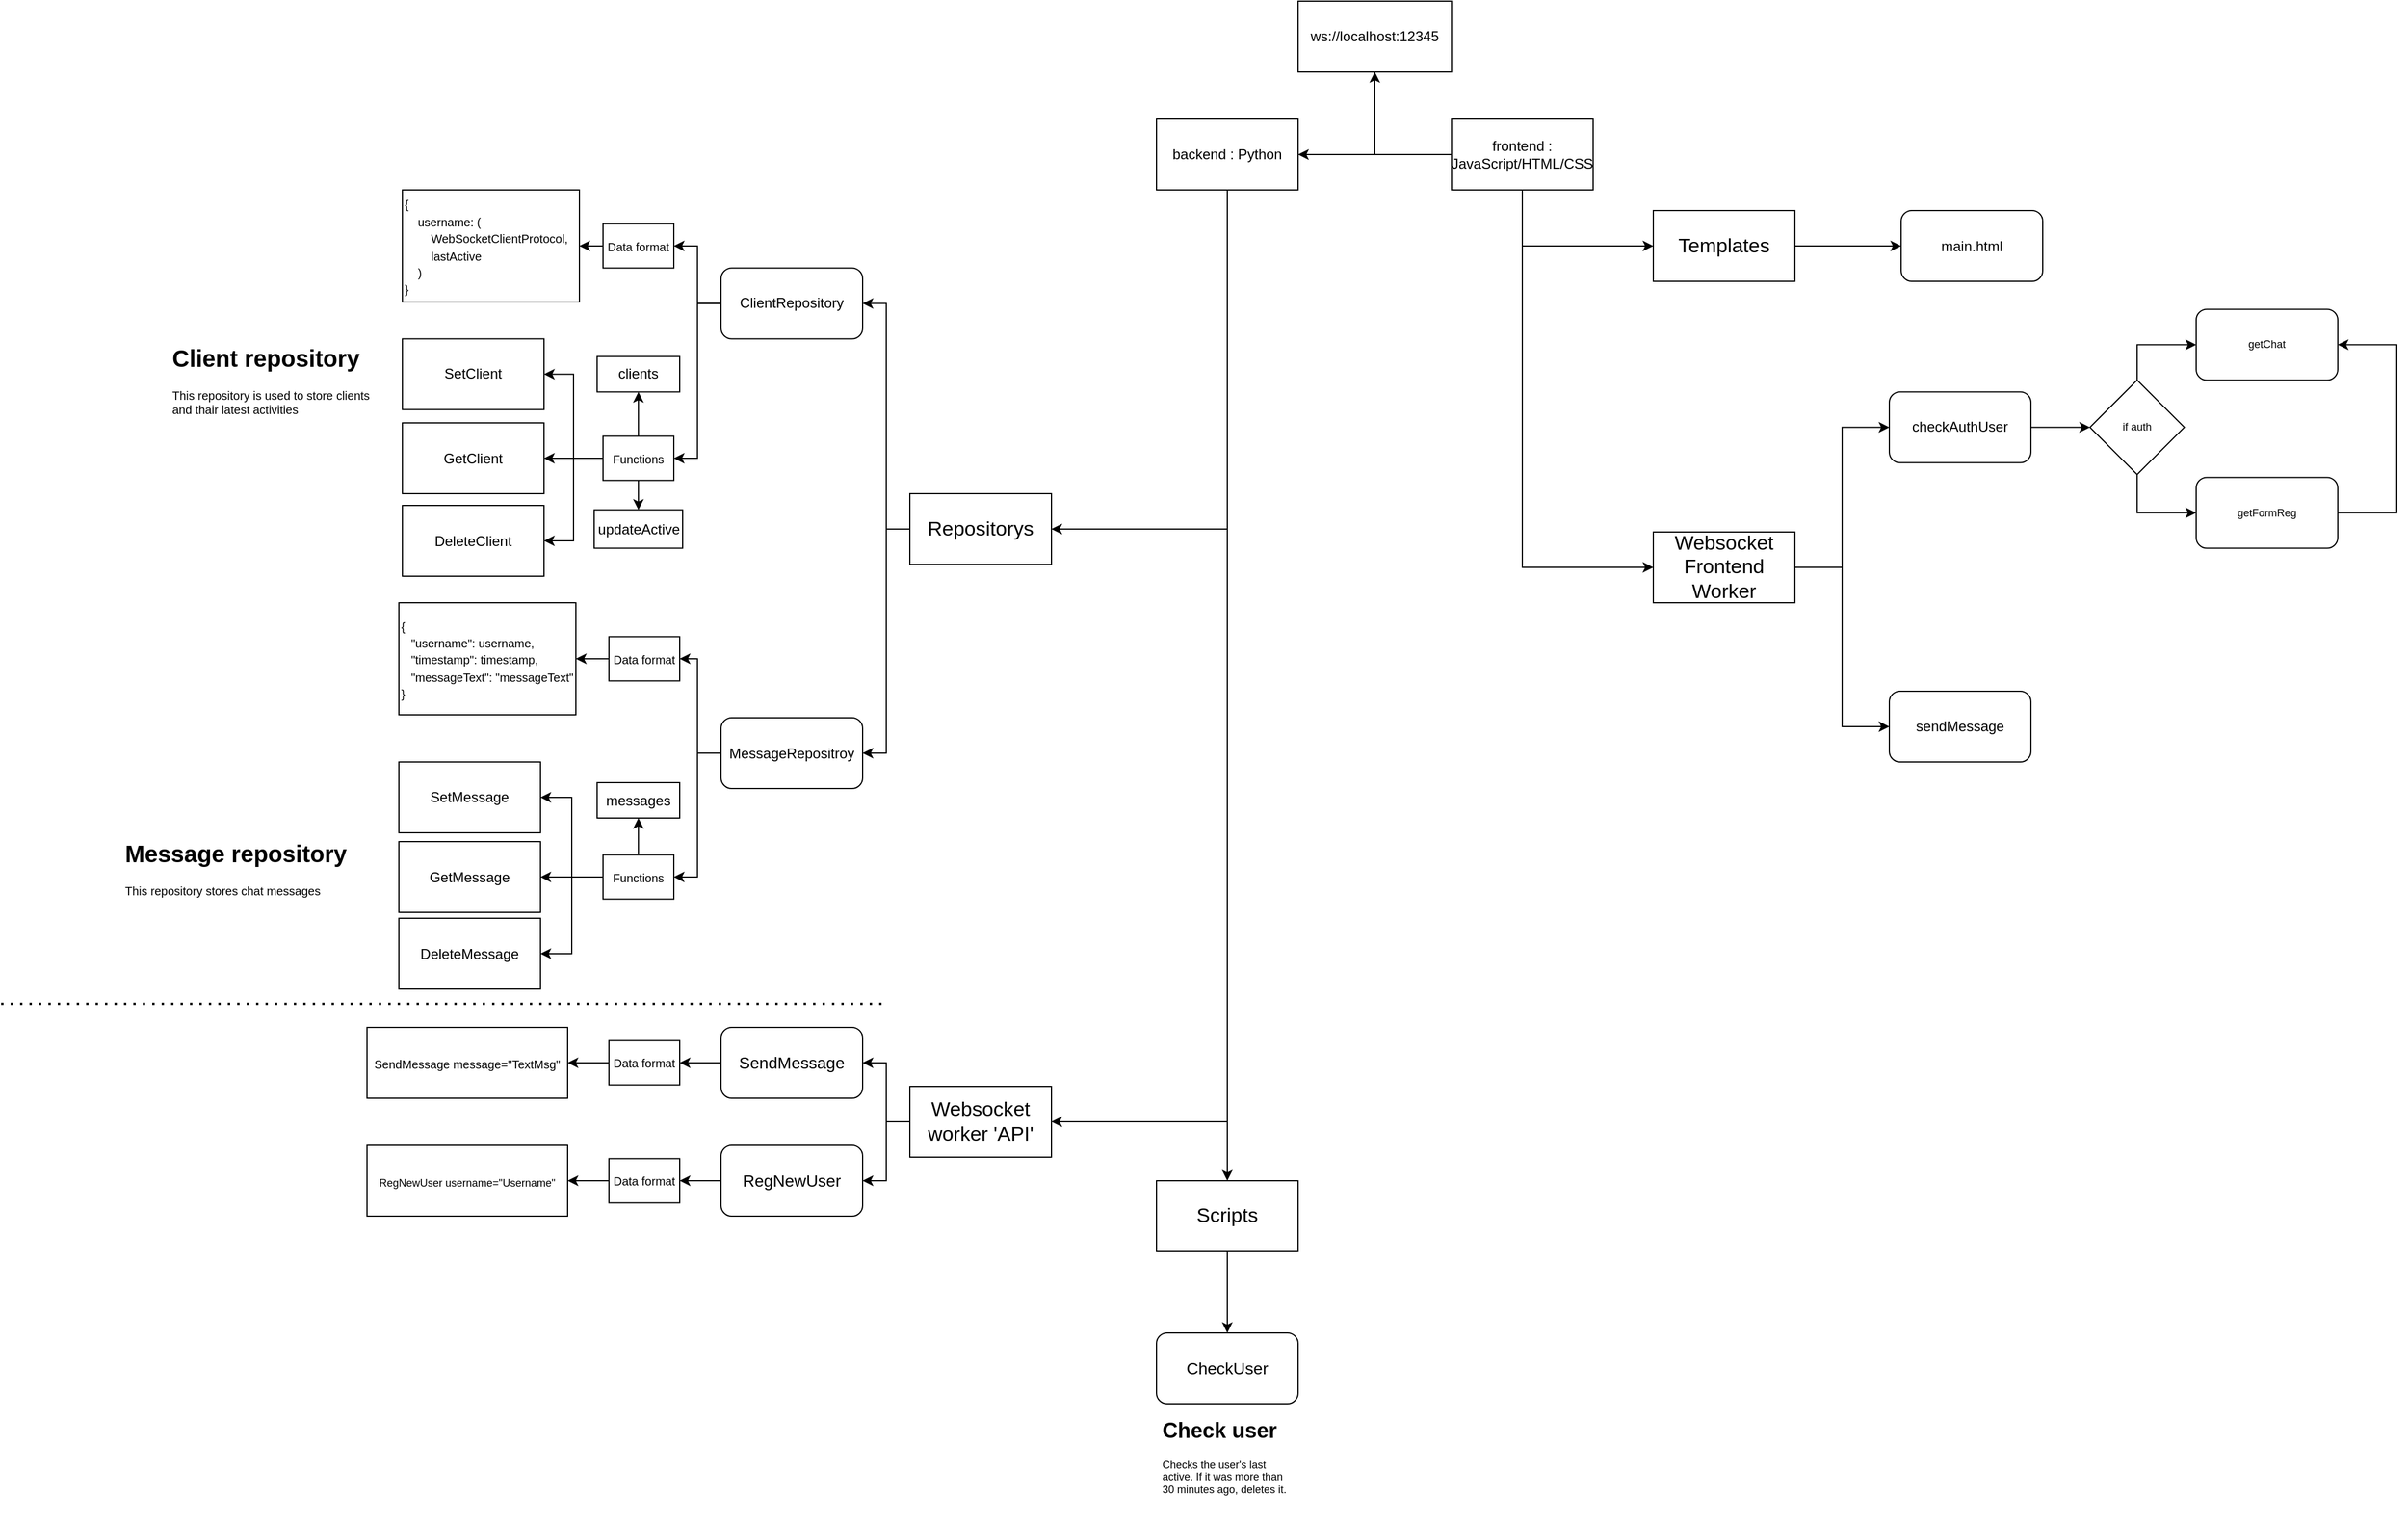 <mxfile version="20.0.1" type="github">
  <diagram id="4PGjSugYwlGCpoBudXAf" name="Страница 1">
    <mxGraphModel dx="4382" dy="1905" grid="1" gridSize="10" guides="1" tooltips="1" connect="1" arrows="1" fold="1" page="1" pageScale="1" pageWidth="827" pageHeight="1169" math="0" shadow="0">
      <root>
        <mxCell id="0" />
        <mxCell id="1" parent="0" />
        <mxCell id="V9b17PjdUef4UxKGJl2k-6" style="edgeStyle=orthogonalEdgeStyle;rounded=0;orthogonalLoop=1;jettySize=auto;html=1;exitX=0.5;exitY=1;exitDx=0;exitDy=0;entryX=1;entryY=0.5;entryDx=0;entryDy=0;" parent="1" source="V9b17PjdUef4UxKGJl2k-1" target="V9b17PjdUef4UxKGJl2k-2" edge="1">
          <mxGeometry relative="1" as="geometry" />
        </mxCell>
        <mxCell id="V9b17PjdUef4UxKGJl2k-1" value="ws://localhost:12345" style="rounded=0;whiteSpace=wrap;html=1;" parent="1" vertex="1">
          <mxGeometry x="349" y="40" width="130" height="60" as="geometry" />
        </mxCell>
        <mxCell id="nox7CIe5ivODT0A3euPJ-19" style="edgeStyle=orthogonalEdgeStyle;rounded=0;orthogonalLoop=1;jettySize=auto;html=1;exitX=0.5;exitY=1;exitDx=0;exitDy=0;entryX=1;entryY=0.5;entryDx=0;entryDy=0;" edge="1" parent="1" source="V9b17PjdUef4UxKGJl2k-2" target="V9b17PjdUef4UxKGJl2k-63">
          <mxGeometry relative="1" as="geometry" />
        </mxCell>
        <mxCell id="nox7CIe5ivODT0A3euPJ-22" style="edgeStyle=orthogonalEdgeStyle;rounded=0;orthogonalLoop=1;jettySize=auto;html=1;exitX=0.5;exitY=1;exitDx=0;exitDy=0;entryX=1;entryY=0.5;entryDx=0;entryDy=0;" edge="1" parent="1" source="V9b17PjdUef4UxKGJl2k-2" target="nox7CIe5ivODT0A3euPJ-20">
          <mxGeometry relative="1" as="geometry" />
        </mxCell>
        <mxCell id="nox7CIe5ivODT0A3euPJ-39" style="edgeStyle=orthogonalEdgeStyle;rounded=0;orthogonalLoop=1;jettySize=auto;html=1;exitX=0.5;exitY=1;exitDx=0;exitDy=0;entryX=0.5;entryY=0;entryDx=0;entryDy=0;fontSize=9;" edge="1" parent="1" source="V9b17PjdUef4UxKGJl2k-2" target="nox7CIe5ivODT0A3euPJ-38">
          <mxGeometry relative="1" as="geometry" />
        </mxCell>
        <mxCell id="V9b17PjdUef4UxKGJl2k-2" value="backend : Python" style="rounded=0;whiteSpace=wrap;html=1;" parent="1" vertex="1">
          <mxGeometry x="229" y="140" width="120" height="60" as="geometry" />
        </mxCell>
        <mxCell id="V9b17PjdUef4UxKGJl2k-8" style="edgeStyle=orthogonalEdgeStyle;rounded=0;orthogonalLoop=1;jettySize=auto;html=1;exitX=0;exitY=0.5;exitDx=0;exitDy=0;entryX=0.5;entryY=1;entryDx=0;entryDy=0;" parent="1" source="V9b17PjdUef4UxKGJl2k-3" target="V9b17PjdUef4UxKGJl2k-1" edge="1">
          <mxGeometry relative="1" as="geometry" />
        </mxCell>
        <mxCell id="nox7CIe5ivODT0A3euPJ-72" style="edgeStyle=orthogonalEdgeStyle;rounded=0;orthogonalLoop=1;jettySize=auto;html=1;exitX=0.5;exitY=1;exitDx=0;exitDy=0;entryX=0;entryY=0.5;entryDx=0;entryDy=0;fontSize=9;" edge="1" parent="1" source="V9b17PjdUef4UxKGJl2k-3" target="nox7CIe5ivODT0A3euPJ-48">
          <mxGeometry relative="1" as="geometry" />
        </mxCell>
        <mxCell id="nox7CIe5ivODT0A3euPJ-73" style="edgeStyle=orthogonalEdgeStyle;rounded=0;orthogonalLoop=1;jettySize=auto;html=1;exitX=0.5;exitY=1;exitDx=0;exitDy=0;entryX=0;entryY=0.5;entryDx=0;entryDy=0;fontSize=9;" edge="1" parent="1" source="V9b17PjdUef4UxKGJl2k-3" target="nox7CIe5ivODT0A3euPJ-55">
          <mxGeometry relative="1" as="geometry" />
        </mxCell>
        <mxCell id="V9b17PjdUef4UxKGJl2k-3" value="frontend : JavaScript/HTML/CSS" style="rounded=0;whiteSpace=wrap;html=1;" parent="1" vertex="1">
          <mxGeometry x="479" y="140" width="120" height="60" as="geometry" />
        </mxCell>
        <mxCell id="V9b17PjdUef4UxKGJl2k-33" style="edgeStyle=orthogonalEdgeStyle;rounded=0;orthogonalLoop=1;jettySize=auto;html=1;exitX=0;exitY=0.5;exitDx=0;exitDy=0;entryX=1;entryY=0.5;entryDx=0;entryDy=0;fontSize=10;" parent="1" source="V9b17PjdUef4UxKGJl2k-10" target="V9b17PjdUef4UxKGJl2k-32" edge="1">
          <mxGeometry relative="1" as="geometry">
            <Array as="points">
              <mxPoint x="-160" y="296.25" />
              <mxPoint x="-160" y="247.25" />
            </Array>
          </mxGeometry>
        </mxCell>
        <mxCell id="V9b17PjdUef4UxKGJl2k-38" style="edgeStyle=orthogonalEdgeStyle;rounded=0;orthogonalLoop=1;jettySize=auto;html=1;exitX=0;exitY=0.5;exitDx=0;exitDy=0;entryX=1;entryY=0.5;entryDx=0;entryDy=0;fontSize=10;" parent="1" source="V9b17PjdUef4UxKGJl2k-10" target="V9b17PjdUef4UxKGJl2k-31" edge="1">
          <mxGeometry relative="1" as="geometry">
            <Array as="points">
              <mxPoint x="-160" y="296.25" />
              <mxPoint x="-160" y="427.25" />
            </Array>
          </mxGeometry>
        </mxCell>
        <mxCell id="V9b17PjdUef4UxKGJl2k-10" value="ClientRepository" style="rounded=1;whiteSpace=wrap;html=1;" parent="1" vertex="1">
          <mxGeometry x="-140" y="266.25" width="120" height="60" as="geometry" />
        </mxCell>
        <mxCell id="V9b17PjdUef4UxKGJl2k-12" value="SetClient" style="rounded=0;whiteSpace=wrap;html=1;" parent="1" vertex="1">
          <mxGeometry x="-410" y="326.25" width="120" height="60" as="geometry" />
        </mxCell>
        <mxCell id="V9b17PjdUef4UxKGJl2k-14" value="GetClient" style="rounded=0;whiteSpace=wrap;html=1;" parent="1" vertex="1">
          <mxGeometry x="-410" y="397.5" width="120" height="60" as="geometry" />
        </mxCell>
        <mxCell id="V9b17PjdUef4UxKGJl2k-16" value="DeleteClient" style="rounded=0;whiteSpace=wrap;html=1;" parent="1" vertex="1">
          <mxGeometry x="-410" y="467.5" width="120" height="60" as="geometry" />
        </mxCell>
        <mxCell id="V9b17PjdUef4UxKGJl2k-18" value="clients" style="rounded=0;whiteSpace=wrap;html=1;" parent="1" vertex="1">
          <mxGeometry x="-245" y="341.25" width="70" height="30" as="geometry" />
        </mxCell>
        <mxCell id="V9b17PjdUef4UxKGJl2k-27" value="&lt;font style=&quot;font-size: 10px;&quot;&gt;{&lt;br&gt;&amp;nbsp; &amp;nbsp; username: (&lt;br&gt;&amp;nbsp; &amp;nbsp;&amp;nbsp;&amp;nbsp; &amp;nbsp;&amp;nbsp;WebSocketClientProtocol,&lt;br&gt;&amp;nbsp; &amp;nbsp;&amp;nbsp;&amp;nbsp; &amp;nbsp;&amp;nbsp;lastActive&lt;br&gt;&amp;nbsp; &amp;nbsp; )&lt;br&gt;}&lt;/font&gt;" style="rounded=0;whiteSpace=wrap;html=1;align=left;" parent="1" vertex="1">
          <mxGeometry x="-410" y="200" width="150" height="95" as="geometry" />
        </mxCell>
        <mxCell id="V9b17PjdUef4UxKGJl2k-39" style="edgeStyle=orthogonalEdgeStyle;rounded=0;orthogonalLoop=1;jettySize=auto;html=1;exitX=0;exitY=0.5;exitDx=0;exitDy=0;entryX=1;entryY=0.5;entryDx=0;entryDy=0;fontSize=10;" parent="1" source="V9b17PjdUef4UxKGJl2k-31" target="V9b17PjdUef4UxKGJl2k-14" edge="1">
          <mxGeometry relative="1" as="geometry" />
        </mxCell>
        <mxCell id="V9b17PjdUef4UxKGJl2k-40" style="edgeStyle=orthogonalEdgeStyle;rounded=0;orthogonalLoop=1;jettySize=auto;html=1;exitX=0;exitY=0.5;exitDx=0;exitDy=0;entryX=1;entryY=0.5;entryDx=0;entryDy=0;fontSize=10;" parent="1" source="V9b17PjdUef4UxKGJl2k-31" target="V9b17PjdUef4UxKGJl2k-12" edge="1">
          <mxGeometry relative="1" as="geometry" />
        </mxCell>
        <mxCell id="V9b17PjdUef4UxKGJl2k-41" style="edgeStyle=orthogonalEdgeStyle;rounded=0;orthogonalLoop=1;jettySize=auto;html=1;exitX=0;exitY=0.5;exitDx=0;exitDy=0;entryX=1;entryY=0.5;entryDx=0;entryDy=0;fontSize=10;" parent="1" source="V9b17PjdUef4UxKGJl2k-31" target="V9b17PjdUef4UxKGJl2k-16" edge="1">
          <mxGeometry relative="1" as="geometry" />
        </mxCell>
        <mxCell id="V9b17PjdUef4UxKGJl2k-42" style="edgeStyle=orthogonalEdgeStyle;rounded=0;orthogonalLoop=1;jettySize=auto;html=1;exitX=0.5;exitY=0;exitDx=0;exitDy=0;entryX=0.5;entryY=1;entryDx=0;entryDy=0;fontSize=10;" parent="1" source="V9b17PjdUef4UxKGJl2k-31" target="V9b17PjdUef4UxKGJl2k-18" edge="1">
          <mxGeometry relative="1" as="geometry" />
        </mxCell>
        <mxCell id="nox7CIe5ivODT0A3euPJ-45" style="edgeStyle=orthogonalEdgeStyle;rounded=0;orthogonalLoop=1;jettySize=auto;html=1;exitX=0.5;exitY=1;exitDx=0;exitDy=0;entryX=0.5;entryY=0;entryDx=0;entryDy=0;fontSize=9;" edge="1" parent="1" source="V9b17PjdUef4UxKGJl2k-31" target="nox7CIe5ivODT0A3euPJ-44">
          <mxGeometry relative="1" as="geometry" />
        </mxCell>
        <mxCell id="V9b17PjdUef4UxKGJl2k-31" value="Functions" style="rounded=0;whiteSpace=wrap;html=1;fontSize=10;" parent="1" vertex="1">
          <mxGeometry x="-240" y="408.75" width="60" height="37.5" as="geometry" />
        </mxCell>
        <mxCell id="V9b17PjdUef4UxKGJl2k-34" style="edgeStyle=orthogonalEdgeStyle;rounded=0;orthogonalLoop=1;jettySize=auto;html=1;exitX=0;exitY=0.5;exitDx=0;exitDy=0;entryX=1;entryY=0.5;entryDx=0;entryDy=0;fontSize=10;" parent="1" source="V9b17PjdUef4UxKGJl2k-32" target="V9b17PjdUef4UxKGJl2k-27" edge="1">
          <mxGeometry relative="1" as="geometry" />
        </mxCell>
        <mxCell id="V9b17PjdUef4UxKGJl2k-32" value="Data format" style="rounded=0;whiteSpace=wrap;html=1;fontSize=10;" parent="1" vertex="1">
          <mxGeometry x="-240" y="228.75" width="60" height="37.5" as="geometry" />
        </mxCell>
        <mxCell id="V9b17PjdUef4UxKGJl2k-44" value="&lt;h1&gt;Client repository&lt;/h1&gt;&lt;p&gt;This repository is used to store clients and thair latest activities&lt;/p&gt;" style="text;html=1;strokeColor=none;fillColor=none;spacing=5;spacingTop=-20;whiteSpace=wrap;overflow=hidden;rounded=0;fontSize=10;" parent="1" vertex="1">
          <mxGeometry x="-610" y="327.5" width="190" height="70" as="geometry" />
        </mxCell>
        <mxCell id="nox7CIe5ivODT0A3euPJ-3" style="edgeStyle=orthogonalEdgeStyle;rounded=0;orthogonalLoop=1;jettySize=auto;html=1;exitX=0;exitY=0.5;exitDx=0;exitDy=0;entryX=1;entryY=0.5;entryDx=0;entryDy=0;" edge="1" parent="1" source="V9b17PjdUef4UxKGJl2k-45" target="V9b17PjdUef4UxKGJl2k-66">
          <mxGeometry relative="1" as="geometry">
            <Array as="points">
              <mxPoint x="-160" y="677.5" />
              <mxPoint x="-160" y="597.5" />
            </Array>
          </mxGeometry>
        </mxCell>
        <mxCell id="nox7CIe5ivODT0A3euPJ-4" style="edgeStyle=orthogonalEdgeStyle;rounded=0;orthogonalLoop=1;jettySize=auto;html=1;exitX=0;exitY=0.5;exitDx=0;exitDy=0;entryX=1;entryY=0.5;entryDx=0;entryDy=0;" edge="1" parent="1" source="V9b17PjdUef4UxKGJl2k-45" target="nox7CIe5ivODT0A3euPJ-1">
          <mxGeometry relative="1" as="geometry" />
        </mxCell>
        <mxCell id="V9b17PjdUef4UxKGJl2k-45" value="MessageRepositroy" style="rounded=1;whiteSpace=wrap;html=1;" parent="1" vertex="1">
          <mxGeometry x="-140" y="647.5" width="120" height="60" as="geometry" />
        </mxCell>
        <mxCell id="V9b17PjdUef4UxKGJl2k-64" style="edgeStyle=orthogonalEdgeStyle;rounded=0;orthogonalLoop=1;jettySize=auto;html=1;exitX=0;exitY=0.5;exitDx=0;exitDy=0;entryX=1;entryY=0.5;entryDx=0;entryDy=0;fontSize=10;" parent="1" source="V9b17PjdUef4UxKGJl2k-63" target="V9b17PjdUef4UxKGJl2k-10" edge="1">
          <mxGeometry relative="1" as="geometry" />
        </mxCell>
        <mxCell id="V9b17PjdUef4UxKGJl2k-65" style="edgeStyle=orthogonalEdgeStyle;rounded=0;orthogonalLoop=1;jettySize=auto;html=1;exitX=0;exitY=0.5;exitDx=0;exitDy=0;entryX=1;entryY=0.5;entryDx=0;entryDy=0;fontSize=17;" parent="1" source="V9b17PjdUef4UxKGJl2k-63" target="V9b17PjdUef4UxKGJl2k-45" edge="1">
          <mxGeometry relative="1" as="geometry" />
        </mxCell>
        <mxCell id="V9b17PjdUef4UxKGJl2k-63" value="&lt;font style=&quot;font-size: 17px;&quot;&gt;Repositorys&lt;/font&gt;" style="rounded=0;whiteSpace=wrap;html=1;fontSize=10;" parent="1" vertex="1">
          <mxGeometry x="20" y="457.5" width="120" height="60" as="geometry" />
        </mxCell>
        <mxCell id="nox7CIe5ivODT0A3euPJ-18" style="edgeStyle=orthogonalEdgeStyle;rounded=0;orthogonalLoop=1;jettySize=auto;html=1;exitX=0;exitY=0.5;exitDx=0;exitDy=0;" edge="1" parent="1" source="V9b17PjdUef4UxKGJl2k-66" target="V9b17PjdUef4UxKGJl2k-67">
          <mxGeometry relative="1" as="geometry" />
        </mxCell>
        <mxCell id="V9b17PjdUef4UxKGJl2k-66" value="Data format" style="rounded=0;whiteSpace=wrap;html=1;fontSize=10;" parent="1" vertex="1">
          <mxGeometry x="-235" y="578.75" width="60" height="37.5" as="geometry" />
        </mxCell>
        <mxCell id="V9b17PjdUef4UxKGJl2k-67" value="&lt;font style=&quot;font-size: 10px;&quot;&gt;{&lt;br&gt;&amp;nbsp; &amp;nbsp;&quot;username&quot;: username,&lt;br&gt;&amp;nbsp; &amp;nbsp;&quot;timestamp&quot;: timestamp,&lt;br&gt;&amp;nbsp; &amp;nbsp;&quot;messageText&quot;: &quot;messageText&quot;&lt;br&gt;}&lt;/font&gt;" style="rounded=0;whiteSpace=wrap;html=1;align=left;" parent="1" vertex="1">
          <mxGeometry x="-413" y="550" width="150" height="95" as="geometry" />
        </mxCell>
        <mxCell id="nox7CIe5ivODT0A3euPJ-12" style="edgeStyle=orthogonalEdgeStyle;rounded=0;orthogonalLoop=1;jettySize=auto;html=1;exitX=0.5;exitY=0;exitDx=0;exitDy=0;entryX=0.5;entryY=1;entryDx=0;entryDy=0;" edge="1" parent="1" source="nox7CIe5ivODT0A3euPJ-1" target="nox7CIe5ivODT0A3euPJ-8">
          <mxGeometry relative="1" as="geometry" />
        </mxCell>
        <mxCell id="nox7CIe5ivODT0A3euPJ-14" style="edgeStyle=orthogonalEdgeStyle;rounded=0;orthogonalLoop=1;jettySize=auto;html=1;exitX=0;exitY=0.5;exitDx=0;exitDy=0;entryX=1;entryY=0.5;entryDx=0;entryDy=0;" edge="1" parent="1" source="nox7CIe5ivODT0A3euPJ-1" target="nox7CIe5ivODT0A3euPJ-5">
          <mxGeometry relative="1" as="geometry" />
        </mxCell>
        <mxCell id="nox7CIe5ivODT0A3euPJ-15" style="edgeStyle=orthogonalEdgeStyle;rounded=0;orthogonalLoop=1;jettySize=auto;html=1;exitX=0;exitY=0.5;exitDx=0;exitDy=0;" edge="1" parent="1" source="nox7CIe5ivODT0A3euPJ-1" target="nox7CIe5ivODT0A3euPJ-6">
          <mxGeometry relative="1" as="geometry" />
        </mxCell>
        <mxCell id="nox7CIe5ivODT0A3euPJ-16" style="edgeStyle=orthogonalEdgeStyle;rounded=0;orthogonalLoop=1;jettySize=auto;html=1;exitX=0;exitY=0.5;exitDx=0;exitDy=0;entryX=1;entryY=0.5;entryDx=0;entryDy=0;" edge="1" parent="1" source="nox7CIe5ivODT0A3euPJ-1" target="nox7CIe5ivODT0A3euPJ-7">
          <mxGeometry relative="1" as="geometry" />
        </mxCell>
        <mxCell id="nox7CIe5ivODT0A3euPJ-1" value="Functions" style="rounded=0;whiteSpace=wrap;html=1;fontSize=10;" vertex="1" parent="1">
          <mxGeometry x="-240" y="763.75" width="60" height="37.5" as="geometry" />
        </mxCell>
        <mxCell id="nox7CIe5ivODT0A3euPJ-5" value="SetMessage" style="rounded=0;whiteSpace=wrap;html=1;" vertex="1" parent="1">
          <mxGeometry x="-413" y="685" width="120" height="60" as="geometry" />
        </mxCell>
        <mxCell id="nox7CIe5ivODT0A3euPJ-6" value="GetMessage" style="rounded=0;whiteSpace=wrap;html=1;" vertex="1" parent="1">
          <mxGeometry x="-413" y="752.5" width="120" height="60" as="geometry" />
        </mxCell>
        <mxCell id="nox7CIe5ivODT0A3euPJ-7" value="DeleteMessage" style="rounded=0;whiteSpace=wrap;html=1;" vertex="1" parent="1">
          <mxGeometry x="-413" y="817.5" width="120" height="60" as="geometry" />
        </mxCell>
        <mxCell id="nox7CIe5ivODT0A3euPJ-8" value="messages" style="rounded=0;whiteSpace=wrap;html=1;" vertex="1" parent="1">
          <mxGeometry x="-245" y="702.5" width="70" height="30" as="geometry" />
        </mxCell>
        <mxCell id="nox7CIe5ivODT0A3euPJ-13" value="&lt;h1&gt;Message repository&lt;/h1&gt;&lt;p&gt;This repository stores chat messages&lt;/p&gt;" style="text;html=1;strokeColor=none;fillColor=none;spacing=5;spacingTop=-20;whiteSpace=wrap;overflow=hidden;rounded=0;fontSize=10;" vertex="1" parent="1">
          <mxGeometry x="-650" y="747.5" width="200" height="70" as="geometry" />
        </mxCell>
        <mxCell id="nox7CIe5ivODT0A3euPJ-26" style="edgeStyle=orthogonalEdgeStyle;rounded=0;orthogonalLoop=1;jettySize=auto;html=1;exitX=0;exitY=0.5;exitDx=0;exitDy=0;entryX=1;entryY=0.5;entryDx=0;entryDy=0;fontSize=14;" edge="1" parent="1" source="nox7CIe5ivODT0A3euPJ-20" target="nox7CIe5ivODT0A3euPJ-23">
          <mxGeometry relative="1" as="geometry" />
        </mxCell>
        <mxCell id="nox7CIe5ivODT0A3euPJ-27" style="edgeStyle=orthogonalEdgeStyle;rounded=0;orthogonalLoop=1;jettySize=auto;html=1;exitX=0;exitY=0.5;exitDx=0;exitDy=0;entryX=1;entryY=0.5;entryDx=0;entryDy=0;fontSize=14;" edge="1" parent="1" source="nox7CIe5ivODT0A3euPJ-20" target="nox7CIe5ivODT0A3euPJ-21">
          <mxGeometry relative="1" as="geometry" />
        </mxCell>
        <mxCell id="nox7CIe5ivODT0A3euPJ-20" value="&lt;font style=&quot;font-size: 17px;&quot;&gt;Websocket worker &#39;API&#39;&lt;/font&gt;" style="rounded=0;whiteSpace=wrap;html=1;fontSize=10;" vertex="1" parent="1">
          <mxGeometry x="20" y="960" width="120" height="60" as="geometry" />
        </mxCell>
        <mxCell id="nox7CIe5ivODT0A3euPJ-31" style="edgeStyle=orthogonalEdgeStyle;rounded=0;orthogonalLoop=1;jettySize=auto;html=1;exitX=0;exitY=0.5;exitDx=0;exitDy=0;entryX=1;entryY=0.5;entryDx=0;entryDy=0;fontSize=14;" edge="1" parent="1" source="nox7CIe5ivODT0A3euPJ-21" target="nox7CIe5ivODT0A3euPJ-30">
          <mxGeometry relative="1" as="geometry" />
        </mxCell>
        <mxCell id="nox7CIe5ivODT0A3euPJ-21" value="&lt;font style=&quot;font-size: 14px;&quot;&gt;RegNewUser&lt;/font&gt;" style="rounded=1;whiteSpace=wrap;html=1;" vertex="1" parent="1">
          <mxGeometry x="-140" y="1010" width="120" height="60" as="geometry" />
        </mxCell>
        <mxCell id="nox7CIe5ivODT0A3euPJ-29" style="edgeStyle=orthogonalEdgeStyle;rounded=0;orthogonalLoop=1;jettySize=auto;html=1;exitX=0;exitY=0.5;exitDx=0;exitDy=0;entryX=1;entryY=0.5;entryDx=0;entryDy=0;fontSize=14;" edge="1" parent="1" source="nox7CIe5ivODT0A3euPJ-23" target="nox7CIe5ivODT0A3euPJ-28">
          <mxGeometry relative="1" as="geometry" />
        </mxCell>
        <mxCell id="nox7CIe5ivODT0A3euPJ-23" value="&lt;font style=&quot;font-size: 14px;&quot;&gt;SendMessage&lt;/font&gt;" style="rounded=1;whiteSpace=wrap;html=1;" vertex="1" parent="1">
          <mxGeometry x="-140" y="910" width="120" height="60" as="geometry" />
        </mxCell>
        <mxCell id="nox7CIe5ivODT0A3euPJ-36" style="edgeStyle=orthogonalEdgeStyle;rounded=0;orthogonalLoop=1;jettySize=auto;html=1;exitX=0;exitY=0.5;exitDx=0;exitDy=0;fontSize=9;" edge="1" parent="1" source="nox7CIe5ivODT0A3euPJ-28" target="nox7CIe5ivODT0A3euPJ-35">
          <mxGeometry relative="1" as="geometry" />
        </mxCell>
        <mxCell id="nox7CIe5ivODT0A3euPJ-28" value="Data format" style="rounded=0;whiteSpace=wrap;html=1;fontSize=10;" vertex="1" parent="1">
          <mxGeometry x="-235" y="921.25" width="60" height="37.5" as="geometry" />
        </mxCell>
        <mxCell id="nox7CIe5ivODT0A3euPJ-34" style="edgeStyle=orthogonalEdgeStyle;rounded=0;orthogonalLoop=1;jettySize=auto;html=1;exitX=0;exitY=0.5;exitDx=0;exitDy=0;fontSize=9;" edge="1" parent="1" source="nox7CIe5ivODT0A3euPJ-30" target="nox7CIe5ivODT0A3euPJ-33">
          <mxGeometry relative="1" as="geometry" />
        </mxCell>
        <mxCell id="nox7CIe5ivODT0A3euPJ-30" value="Data format" style="rounded=0;whiteSpace=wrap;html=1;fontSize=10;" vertex="1" parent="1">
          <mxGeometry x="-235" y="1021.25" width="60" height="37.5" as="geometry" />
        </mxCell>
        <mxCell id="nox7CIe5ivODT0A3euPJ-33" value="&lt;font style=&quot;font-size: 9px;&quot;&gt;RegNewUser username=&quot;Username&quot;&lt;/font&gt;" style="rounded=0;whiteSpace=wrap;html=1;fontSize=14;" vertex="1" parent="1">
          <mxGeometry x="-440" y="1010" width="170" height="60" as="geometry" />
        </mxCell>
        <mxCell id="nox7CIe5ivODT0A3euPJ-35" value="&lt;font size=&quot;1&quot;&gt;SendMessage message=&quot;TextMsg&quot;&lt;/font&gt;" style="rounded=0;whiteSpace=wrap;html=1;fontSize=14;" vertex="1" parent="1">
          <mxGeometry x="-440" y="910" width="170" height="60" as="geometry" />
        </mxCell>
        <mxCell id="nox7CIe5ivODT0A3euPJ-37" value="" style="endArrow=none;dashed=1;html=1;dashPattern=1 3;strokeWidth=2;rounded=0;fontSize=9;" edge="1" parent="1">
          <mxGeometry width="50" height="50" relative="1" as="geometry">
            <mxPoint x="-750" y="890" as="sourcePoint" />
            <mxPoint y="890" as="targetPoint" />
          </mxGeometry>
        </mxCell>
        <mxCell id="nox7CIe5ivODT0A3euPJ-42" style="edgeStyle=orthogonalEdgeStyle;rounded=0;orthogonalLoop=1;jettySize=auto;html=1;exitX=0.5;exitY=1;exitDx=0;exitDy=0;entryX=0.5;entryY=0;entryDx=0;entryDy=0;fontSize=9;" edge="1" parent="1" source="nox7CIe5ivODT0A3euPJ-38" target="nox7CIe5ivODT0A3euPJ-40">
          <mxGeometry relative="1" as="geometry" />
        </mxCell>
        <mxCell id="nox7CIe5ivODT0A3euPJ-38" value="&lt;span style=&quot;font-size: 17px;&quot;&gt;Scripts&lt;/span&gt;" style="rounded=0;whiteSpace=wrap;html=1;fontSize=10;" vertex="1" parent="1">
          <mxGeometry x="229" y="1040" width="120" height="60" as="geometry" />
        </mxCell>
        <mxCell id="nox7CIe5ivODT0A3euPJ-40" value="&lt;font style=&quot;font-size: 14px;&quot;&gt;CheckUser&lt;/font&gt;" style="rounded=1;whiteSpace=wrap;html=1;" vertex="1" parent="1">
          <mxGeometry x="229" y="1169" width="120" height="60" as="geometry" />
        </mxCell>
        <mxCell id="nox7CIe5ivODT0A3euPJ-44" value="updateActive" style="rounded=0;whiteSpace=wrap;html=1;" vertex="1" parent="1">
          <mxGeometry x="-247.5" y="471.25" width="75" height="32.5" as="geometry" />
        </mxCell>
        <mxCell id="nox7CIe5ivODT0A3euPJ-46" value="&lt;h1&gt;Check user&lt;/h1&gt;&lt;p&gt;Checks the user&#39;s last active. If it was more than 30 minutes ago, deletes it.&lt;/p&gt;" style="text;html=1;strokeColor=none;fillColor=none;spacing=5;spacingTop=-20;whiteSpace=wrap;overflow=hidden;rounded=0;fontSize=9;" vertex="1" parent="1">
          <mxGeometry x="229" y="1240" width="120" height="90" as="geometry" />
        </mxCell>
        <mxCell id="nox7CIe5ivODT0A3euPJ-52" style="edgeStyle=orthogonalEdgeStyle;rounded=0;orthogonalLoop=1;jettySize=auto;html=1;exitX=1;exitY=0.5;exitDx=0;exitDy=0;entryX=0;entryY=0.5;entryDx=0;entryDy=0;fontSize=9;" edge="1" parent="1" source="nox7CIe5ivODT0A3euPJ-48" target="nox7CIe5ivODT0A3euPJ-50">
          <mxGeometry relative="1" as="geometry" />
        </mxCell>
        <mxCell id="nox7CIe5ivODT0A3euPJ-48" value="&lt;font style=&quot;font-size: 17px;&quot;&gt;Templates&lt;/font&gt;" style="rounded=0;whiteSpace=wrap;html=1;fontSize=10;" vertex="1" parent="1">
          <mxGeometry x="650" y="217.5" width="120" height="60" as="geometry" />
        </mxCell>
        <mxCell id="nox7CIe5ivODT0A3euPJ-50" value="main.html" style="rounded=1;whiteSpace=wrap;html=1;" vertex="1" parent="1">
          <mxGeometry x="860" y="217.5" width="120" height="60" as="geometry" />
        </mxCell>
        <mxCell id="nox7CIe5ivODT0A3euPJ-66" style="edgeStyle=orthogonalEdgeStyle;rounded=0;orthogonalLoop=1;jettySize=auto;html=1;exitX=1;exitY=0.5;exitDx=0;exitDy=0;entryX=0;entryY=0.5;entryDx=0;entryDy=0;fontSize=9;" edge="1" parent="1" source="nox7CIe5ivODT0A3euPJ-55" target="nox7CIe5ivODT0A3euPJ-57">
          <mxGeometry relative="1" as="geometry" />
        </mxCell>
        <mxCell id="nox7CIe5ivODT0A3euPJ-70" style="edgeStyle=orthogonalEdgeStyle;rounded=0;orthogonalLoop=1;jettySize=auto;html=1;exitX=1;exitY=0.5;exitDx=0;exitDy=0;entryX=0;entryY=0.5;entryDx=0;entryDy=0;fontSize=9;" edge="1" parent="1" source="nox7CIe5ivODT0A3euPJ-55" target="nox7CIe5ivODT0A3euPJ-69">
          <mxGeometry relative="1" as="geometry" />
        </mxCell>
        <mxCell id="nox7CIe5ivODT0A3euPJ-55" value="&lt;span style=&quot;font-size: 17px;&quot;&gt;Websocket Frontend Worker&lt;/span&gt;" style="rounded=0;whiteSpace=wrap;html=1;fontSize=10;" vertex="1" parent="1">
          <mxGeometry x="650" y="490" width="120" height="60" as="geometry" />
        </mxCell>
        <mxCell id="nox7CIe5ivODT0A3euPJ-65" style="edgeStyle=orthogonalEdgeStyle;rounded=0;orthogonalLoop=1;jettySize=auto;html=1;exitX=1;exitY=0.5;exitDx=0;exitDy=0;entryX=0;entryY=0.5;entryDx=0;entryDy=0;fontSize=9;" edge="1" parent="1" source="nox7CIe5ivODT0A3euPJ-57" target="nox7CIe5ivODT0A3euPJ-59">
          <mxGeometry relative="1" as="geometry" />
        </mxCell>
        <mxCell id="nox7CIe5ivODT0A3euPJ-57" value="checkAuthUser" style="rounded=1;whiteSpace=wrap;html=1;" vertex="1" parent="1">
          <mxGeometry x="850" y="371.25" width="120" height="60" as="geometry" />
        </mxCell>
        <mxCell id="nox7CIe5ivODT0A3euPJ-62" style="edgeStyle=orthogonalEdgeStyle;rounded=0;orthogonalLoop=1;jettySize=auto;html=1;exitX=0.5;exitY=0;exitDx=0;exitDy=0;entryX=0;entryY=0.5;entryDx=0;entryDy=0;fontSize=9;" edge="1" parent="1" source="nox7CIe5ivODT0A3euPJ-59" target="nox7CIe5ivODT0A3euPJ-60">
          <mxGeometry relative="1" as="geometry" />
        </mxCell>
        <mxCell id="nox7CIe5ivODT0A3euPJ-63" style="edgeStyle=orthogonalEdgeStyle;rounded=0;orthogonalLoop=1;jettySize=auto;html=1;exitX=0.5;exitY=1;exitDx=0;exitDy=0;entryX=0;entryY=0.5;entryDx=0;entryDy=0;fontSize=9;" edge="1" parent="1" source="nox7CIe5ivODT0A3euPJ-59" target="nox7CIe5ivODT0A3euPJ-61">
          <mxGeometry relative="1" as="geometry" />
        </mxCell>
        <mxCell id="nox7CIe5ivODT0A3euPJ-59" value="if auth" style="rhombus;whiteSpace=wrap;html=1;fontSize=9;" vertex="1" parent="1">
          <mxGeometry x="1020" y="361.25" width="80" height="80" as="geometry" />
        </mxCell>
        <mxCell id="nox7CIe5ivODT0A3euPJ-60" value="getChat" style="rounded=1;whiteSpace=wrap;html=1;fontSize=9;" vertex="1" parent="1">
          <mxGeometry x="1110" y="301.25" width="120" height="60" as="geometry" />
        </mxCell>
        <mxCell id="nox7CIe5ivODT0A3euPJ-64" style="edgeStyle=orthogonalEdgeStyle;rounded=0;orthogonalLoop=1;jettySize=auto;html=1;exitX=1;exitY=0.5;exitDx=0;exitDy=0;entryX=1;entryY=0.5;entryDx=0;entryDy=0;fontSize=9;" edge="1" parent="1" source="nox7CIe5ivODT0A3euPJ-61" target="nox7CIe5ivODT0A3euPJ-60">
          <mxGeometry relative="1" as="geometry">
            <Array as="points">
              <mxPoint x="1280" y="474" />
              <mxPoint x="1280" y="331" />
            </Array>
          </mxGeometry>
        </mxCell>
        <mxCell id="nox7CIe5ivODT0A3euPJ-61" value="getFormReg" style="rounded=1;whiteSpace=wrap;html=1;fontSize=9;" vertex="1" parent="1">
          <mxGeometry x="1110" y="443.75" width="120" height="60" as="geometry" />
        </mxCell>
        <mxCell id="nox7CIe5ivODT0A3euPJ-69" value="sendMessage" style="rounded=1;whiteSpace=wrap;html=1;" vertex="1" parent="1">
          <mxGeometry x="850" y="625" width="120" height="60" as="geometry" />
        </mxCell>
      </root>
    </mxGraphModel>
  </diagram>
</mxfile>
